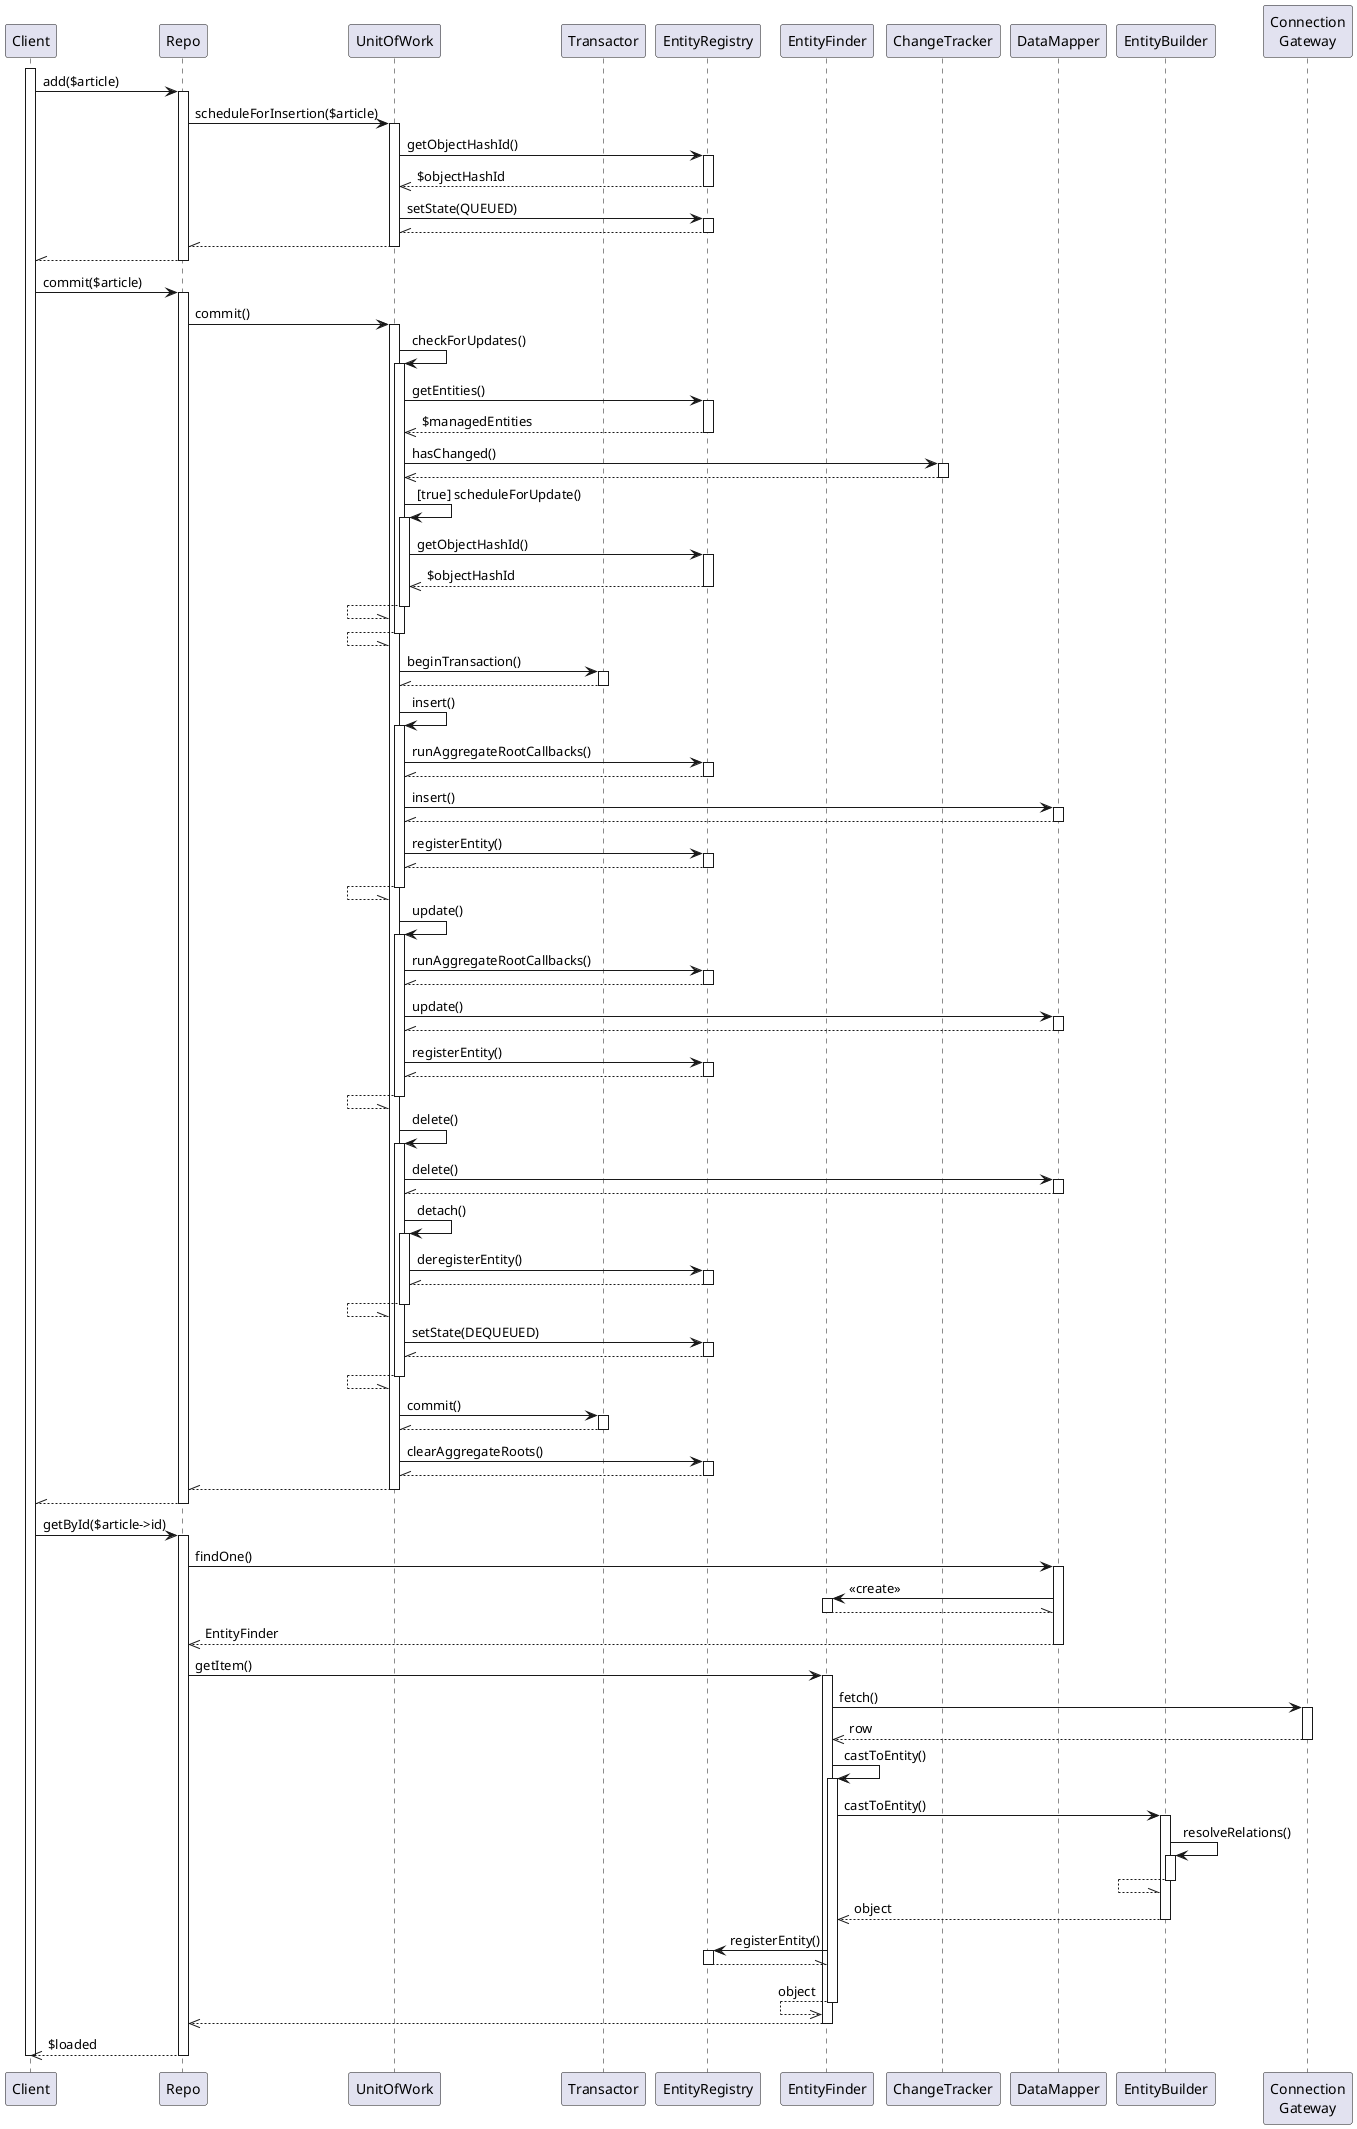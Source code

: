 @startuml
activate Client
Client -> Repo: add($article)
activate Repo
Repo -> UnitOfWork: scheduleForInsertion($article)
activate UnitOfWork
participant Transactor
UnitOfWork -> EntityRegistry: getObjectHashId()
activate EntityRegistry
UnitOfWork <<-- EntityRegistry: $objectHashId
deactivate EntityRegistry
UnitOfWork -> EntityRegistry: setState(QUEUED)
activate EntityRegistry
UnitOfWork //-- EntityRegistry
deactivate EntityRegistry
Repo //-- UnitOfWork
deactivate UnitOfWork
Client //-- Repo
deactivate Repo
participant EntityFinder
Client -> Repo: commit($article)
activate Repo
Repo -> UnitOfWork: commit()
activate UnitOfWork
UnitOfWork -> UnitOfWork: checkForUpdates()
activate UnitOfWork
UnitOfWork -> EntityRegistry: getEntities()
activate EntityRegistry
UnitOfWork <<-- EntityRegistry: $managedEntities
deactivate EntityRegistry
UnitOfWork -> ChangeTracker: hasChanged()
activate ChangeTracker
UnitOfWork <<-- ChangeTracker
deactivate ChangeTracker
UnitOfWork -> UnitOfWork: [true] scheduleForUpdate()
activate UnitOfWork
UnitOfWork -> EntityRegistry: getObjectHashId()
activate EntityRegistry
UnitOfWork <<-- EntityRegistry: $objectHashId
deactivate EntityRegistry
UnitOfWork //-- UnitOfWork
deactivate UnitOfWork
UnitOfWork //-- UnitOfWork
deactivate UnitOfWork
UnitOfWork -> Transactor: beginTransaction()
activate Transactor
UnitOfWork //-- Transactor
deactivate Transactor
UnitOfWork -> UnitOfWork: insert()
activate UnitOfWork
UnitOfWork -> EntityRegistry: runAggregateRootCallbacks()
activate EntityRegistry
UnitOfWork //-- EntityRegistry
deactivate EntityRegistry
UnitOfWork -> DataMapper: insert()
activate DataMapper
UnitOfWork //-- DataMapper
deactivate DataMapper
UnitOfWork -> EntityRegistry: registerEntity()
activate EntityRegistry
UnitOfWork //-- EntityRegistry
deactivate EntityRegistry
UnitOfWork //-- UnitOfWork
deactivate UnitOfWork
UnitOfWork -> UnitOfWork: update()
activate UnitOfWork
UnitOfWork -> EntityRegistry: runAggregateRootCallbacks()
activate EntityRegistry
UnitOfWork //-- EntityRegistry
deactivate EntityRegistry
UnitOfWork -> DataMapper: update()
activate DataMapper
UnitOfWork //-- DataMapper
deactivate DataMapper
UnitOfWork -> EntityRegistry: registerEntity()
activate EntityRegistry
UnitOfWork //-- EntityRegistry
deactivate EntityRegistry
UnitOfWork //-- UnitOfWork
deactivate UnitOfWork
UnitOfWork -> UnitOfWork: delete()
activate UnitOfWork
UnitOfWork -> DataMapper: delete()
activate DataMapper
UnitOfWork //-- DataMapper
deactivate DataMapper
UnitOfWork -> UnitOfWork: detach()
activate UnitOfWork
UnitOfWork -> EntityRegistry: deregisterEntity()
activate EntityRegistry
UnitOfWork //-- EntityRegistry
deactivate EntityRegistry
UnitOfWork //-- UnitOfWork
deactivate UnitOfWork
UnitOfWork -> EntityRegistry: setState(DEQUEUED)
activate EntityRegistry
UnitOfWork //-- EntityRegistry
deactivate EntityRegistry
UnitOfWork //-- UnitOfWork
deactivate UnitOfWork
UnitOfWork -> Transactor: commit()
activate Transactor
UnitOfWork //-- Transactor
deactivate Transactor
UnitOfWork -> EntityRegistry: clearAggregateRoots()
activate EntityRegistry
UnitOfWork //-- EntityRegistry
deactivate EntityRegistry
Repo //-- UnitOfWork
deactivate UnitOfWork
Client //-- Repo
deactivate Repo
Client -> Repo: getById($article->id)
activate Repo
Repo -> DataMapper: findOne()
activate DataMapper
DataMapper -> EntityFinder: «create»
activate EntityFinder
DataMapper //-- EntityFinder
deactivate EntityFinder
Repo <<-- DataMapper: EntityFinder
deactivate DataMapper
Repo -> EntityFinder: getItem()
activate EntityFinder
participant EntityBuilder
participant "Connection\nGateway" as Gateway
EntityFinder -> Gateway: fetch()
activate Gateway
EntityFinder <<-- Gateway: row
deactivate Gateway
EntityFinder -> EntityFinder: castToEntity()
activate EntityFinder
EntityFinder -> EntityBuilder: castToEntity()
activate EntityBuilder
EntityBuilder -> EntityBuilder: resolveRelations()
activate EntityBuilder
EntityBuilder //-- EntityBuilder
deactivate EntityBuilder
EntityFinder <<-- EntityBuilder: object
deactivate EntityBuilder

EntityFinder -> EntityRegistry: registerEntity()
activate EntityRegistry
EntityFinder //-- EntityRegistry
deactivate EntityRegistry

EntityFinder <<-- EntityFinder: object
deactivate EntityFinder
Repo <<-- EntityFinder:
deactivate EntityFinder
Client <<-- Repo: $loaded
deactivate Repo
deactivate Client
@enduml
